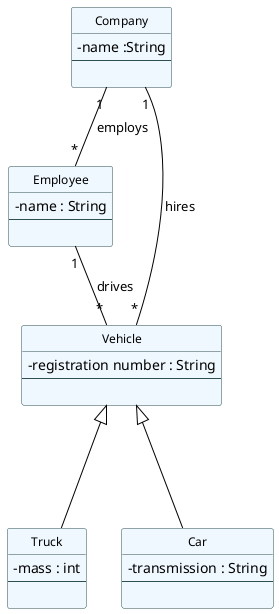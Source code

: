 @startuml test

hide circle
hide empty members
hide empty methods

skinparam classAttributeIconSize 0

skinparam roundcorner 5

skinparam class {
	BackgroundColor AliceBlue
	BorderColor DarkSlateGray
	ArrowColor Black
	FontColor Black
	FontSize 12
	FontName Helvetica
}

skinparam arrow {
    MessageAlign center
}

Class Company {
	-name :String
	--

	 }
		 
Class Employee {
	-name : String
	--

}
	
Class Vehicle {
	-registration number : String
	--

}	

Class Truck {
	-mass : int
	--

}

Class Car {
	-transmission : String
	--
	
}

Company -- Vehicle : "1"hires"*"

Company -- Employee : "1" employs "*"

Employee -- Vehicle : "1" drives "*"

Vehicle <|--- Truck

Vehicle <|--- Car
 


@enduml
